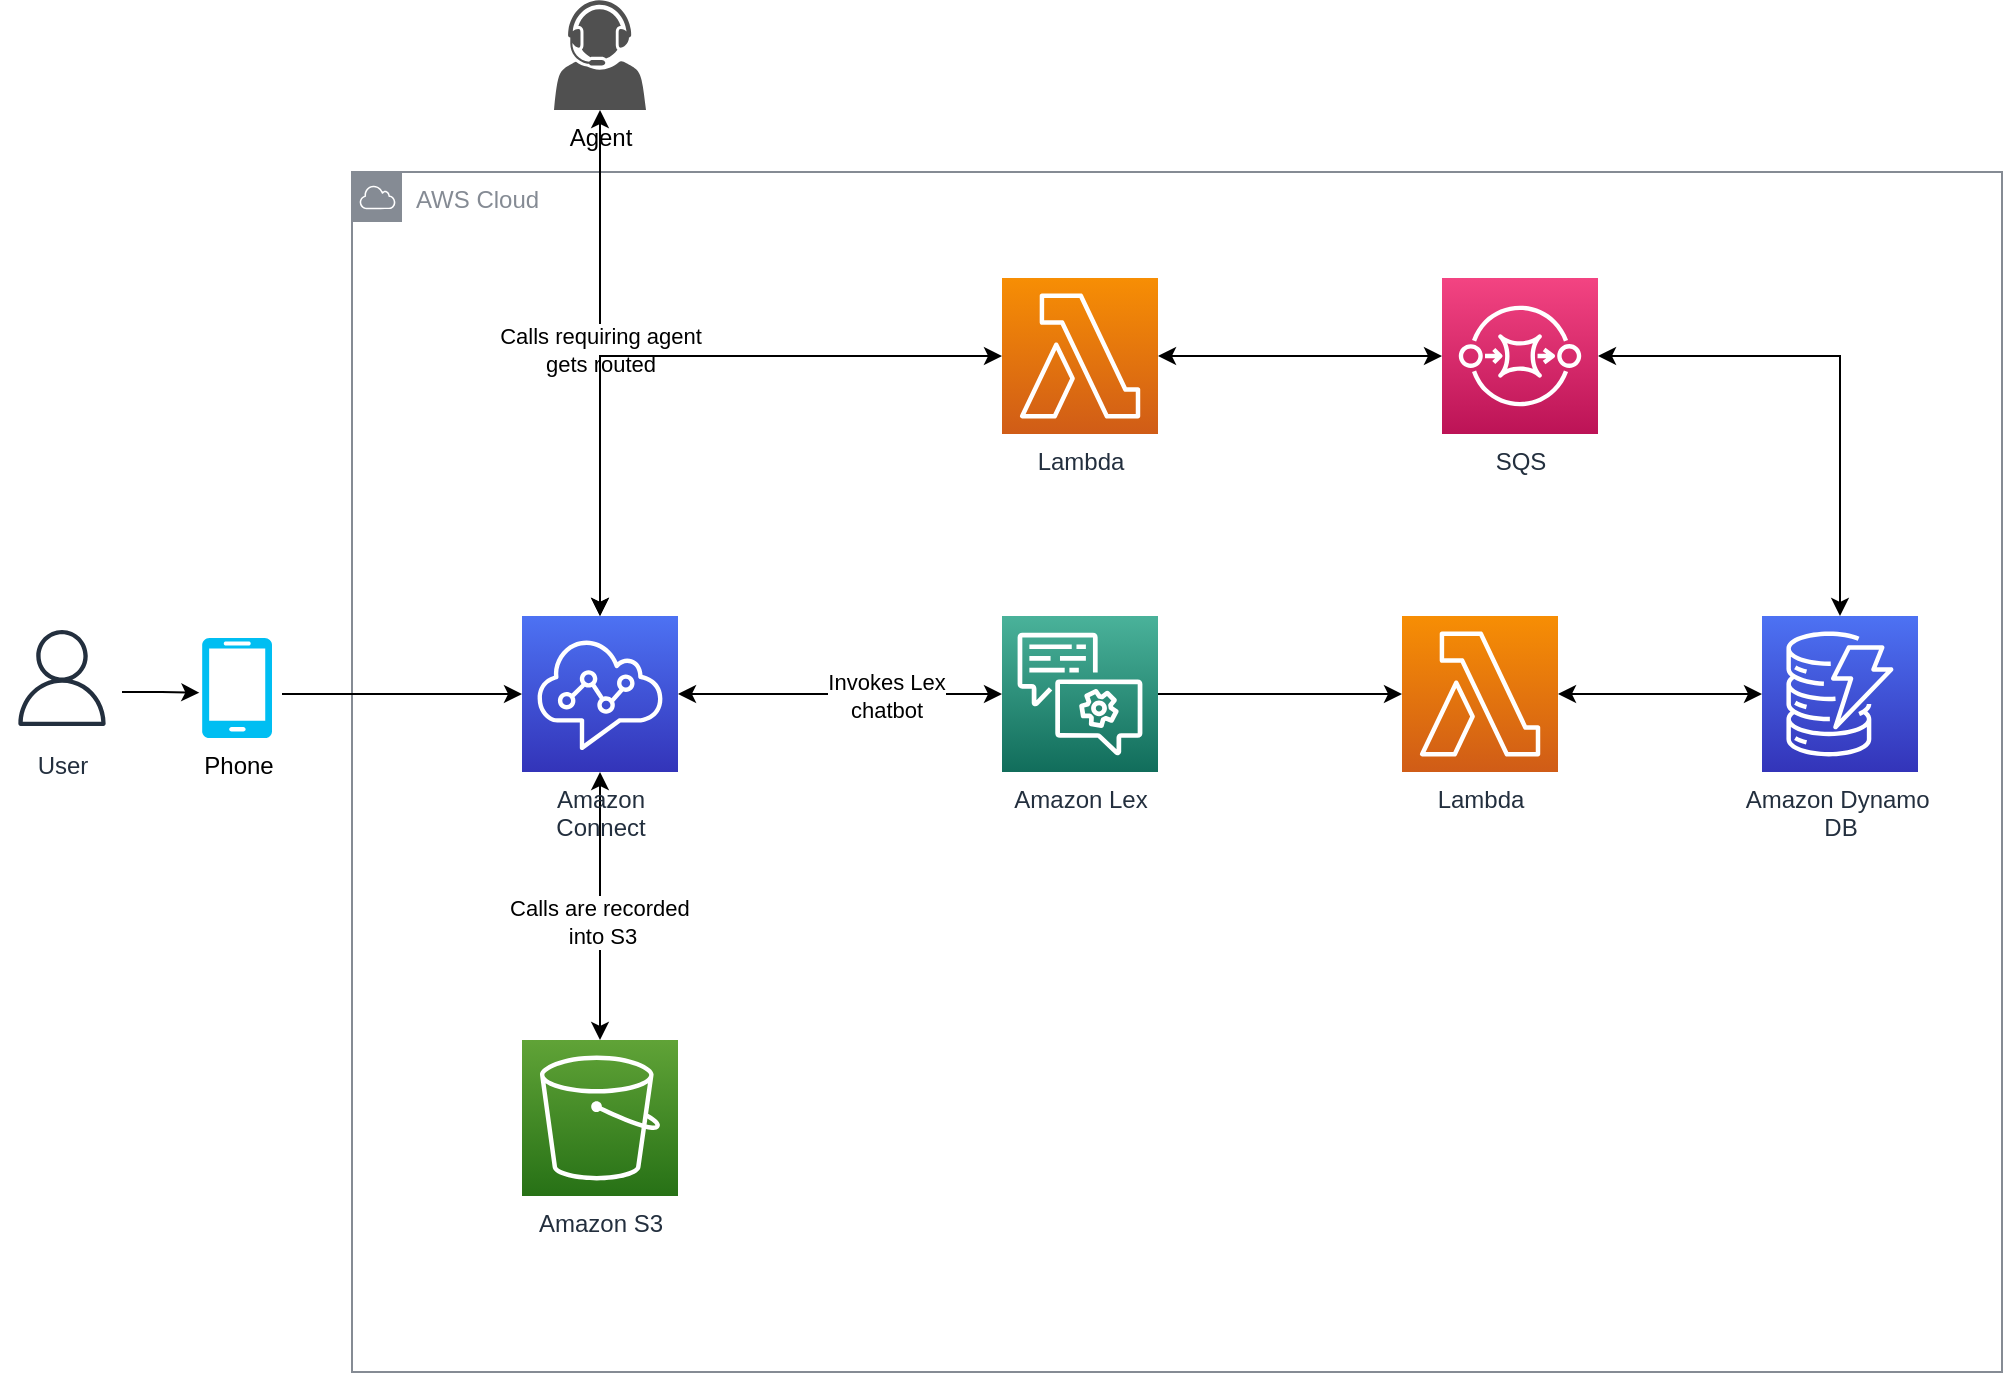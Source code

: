 <mxfile version="13.5.3" type="github">
  <diagram id="v1e2pg8IzNtGAzsSoaOG" name="Page-1">
    <mxGraphModel dx="1275" dy="1002" grid="1" gridSize="10" guides="1" tooltips="1" connect="1" arrows="1" fold="1" page="1" pageScale="1" pageWidth="1169" pageHeight="827" math="0" shadow="0">
      <root>
        <mxCell id="0" />
        <mxCell id="1" parent="0" />
        <mxCell id="oPf_UwXsWGQcEeh8l3xa-1" value="AWS Cloud" style="outlineConnect=0;gradientColor=none;html=1;whiteSpace=wrap;fontSize=12;fontStyle=0;shape=mxgraph.aws4.group;grIcon=mxgraph.aws4.group_aws_cloud;strokeColor=#858B94;fillColor=none;verticalAlign=top;align=left;spacingLeft=30;fontColor=#858B94;dashed=0;" parent="1" vertex="1">
          <mxGeometry x="235" y="157" width="825" height="600" as="geometry" />
        </mxCell>
        <mxCell id="oPf_UwXsWGQcEeh8l3xa-19" style="edgeStyle=orthogonalEdgeStyle;rounded=0;orthogonalLoop=1;jettySize=auto;html=1;startArrow=classic;startFill=1;" parent="1" source="oPf_UwXsWGQcEeh8l3xa-2" target="oPf_UwXsWGQcEeh8l3xa-16" edge="1">
          <mxGeometry relative="1" as="geometry" />
        </mxCell>
        <mxCell id="oPf_UwXsWGQcEeh8l3xa-21" value="Calls requiring agent&lt;br&gt;gets routed" style="edgeLabel;html=1;align=center;verticalAlign=middle;resizable=0;points=[];" parent="oPf_UwXsWGQcEeh8l3xa-19" vertex="1" connectable="0">
          <mxGeometry x="0.051" relative="1" as="geometry">
            <mxPoint as="offset" />
          </mxGeometry>
        </mxCell>
        <mxCell id="oPf_UwXsWGQcEeh8l3xa-20" style="edgeStyle=orthogonalEdgeStyle;rounded=0;orthogonalLoop=1;jettySize=auto;html=1;startArrow=classic;startFill=1;" parent="1" source="oPf_UwXsWGQcEeh8l3xa-2" target="oPf_UwXsWGQcEeh8l3xa-15" edge="1">
          <mxGeometry relative="1" as="geometry" />
        </mxCell>
        <mxCell id="oPf_UwXsWGQcEeh8l3xa-22" value="Calls are recorded&amp;nbsp;&lt;br&gt;into S3" style="edgeLabel;html=1;align=center;verticalAlign=middle;resizable=0;points=[];" parent="oPf_UwXsWGQcEeh8l3xa-20" vertex="1" connectable="0">
          <mxGeometry x="0.115" y="1" relative="1" as="geometry">
            <mxPoint as="offset" />
          </mxGeometry>
        </mxCell>
        <mxCell id="oPf_UwXsWGQcEeh8l3xa-24" style="edgeStyle=orthogonalEdgeStyle;rounded=0;orthogonalLoop=1;jettySize=auto;html=1;startArrow=classic;startFill=1;" parent="1" source="oPf_UwXsWGQcEeh8l3xa-2" target="oPf_UwXsWGQcEeh8l3xa-8" edge="1">
          <mxGeometry relative="1" as="geometry" />
        </mxCell>
        <mxCell id="oPf_UwXsWGQcEeh8l3xa-30" value="Invokes Lex &lt;br&gt;chatbot" style="edgeLabel;html=1;align=center;verticalAlign=middle;resizable=0;points=[];" parent="oPf_UwXsWGQcEeh8l3xa-24" vertex="1" connectable="0">
          <mxGeometry x="0.279" y="-1" relative="1" as="geometry">
            <mxPoint as="offset" />
          </mxGeometry>
        </mxCell>
        <mxCell id="oPf_UwXsWGQcEeh8l3xa-2" value="Amazon&lt;br&gt;Connect" style="outlineConnect=0;fontColor=#232F3E;gradientColor=#4D72F3;gradientDirection=north;fillColor=#3334B9;strokeColor=#ffffff;dashed=0;verticalLabelPosition=bottom;verticalAlign=top;align=center;html=1;fontSize=12;fontStyle=0;aspect=fixed;shape=mxgraph.aws4.resourceIcon;resIcon=mxgraph.aws4.connect;" parent="1" vertex="1">
          <mxGeometry x="320" y="379" width="78" height="78" as="geometry" />
        </mxCell>
        <mxCell id="oPf_UwXsWGQcEeh8l3xa-4" value="" style="edgeStyle=orthogonalEdgeStyle;rounded=0;orthogonalLoop=1;jettySize=auto;html=1;" parent="1" target="oPf_UwXsWGQcEeh8l3xa-2" edge="1">
          <mxGeometry relative="1" as="geometry">
            <mxPoint x="200" y="418" as="sourcePoint" />
            <Array as="points">
              <mxPoint x="200" y="418" />
            </Array>
          </mxGeometry>
        </mxCell>
        <mxCell id="oPf_UwXsWGQcEeh8l3xa-7" value="" style="edgeStyle=orthogonalEdgeStyle;rounded=0;orthogonalLoop=1;jettySize=auto;html=1;entryX=-0.038;entryY=0.547;entryDx=0;entryDy=0;entryPerimeter=0;" parent="1" target="oPf_UwXsWGQcEeh8l3xa-6" edge="1">
          <mxGeometry relative="1" as="geometry">
            <mxPoint x="120" y="417" as="sourcePoint" />
            <mxPoint x="150" y="417" as="targetPoint" />
            <Array as="points">
              <mxPoint x="140" y="417" />
            </Array>
          </mxGeometry>
        </mxCell>
        <mxCell id="oPf_UwXsWGQcEeh8l3xa-3" value="User" style="outlineConnect=0;fontColor=#232F3E;gradientColor=none;strokeColor=#232F3E;fillColor=#ffffff;dashed=0;verticalLabelPosition=bottom;verticalAlign=top;align=center;html=1;fontSize=12;fontStyle=0;aspect=fixed;shape=mxgraph.aws4.resourceIcon;resIcon=mxgraph.aws4.user;" parent="1" vertex="1">
          <mxGeometry x="60" y="380" width="60" height="60" as="geometry" />
        </mxCell>
        <mxCell id="oPf_UwXsWGQcEeh8l3xa-6" value="Phone" style="verticalLabelPosition=bottom;html=1;verticalAlign=top;align=center;strokeColor=none;fillColor=#00BEF2;shape=mxgraph.azure.mobile;pointerEvents=1;" parent="1" vertex="1">
          <mxGeometry x="160" y="390" width="35" height="50" as="geometry" />
        </mxCell>
        <mxCell id="kgRh4x4kqIAzJzRk-_Ba-1" style="edgeStyle=orthogonalEdgeStyle;rounded=0;orthogonalLoop=1;jettySize=auto;html=1;" parent="1" source="oPf_UwXsWGQcEeh8l3xa-8" target="oPf_UwXsWGQcEeh8l3xa-14" edge="1">
          <mxGeometry relative="1" as="geometry" />
        </mxCell>
        <mxCell id="oPf_UwXsWGQcEeh8l3xa-8" value="Amazon Lex" style="outlineConnect=0;fontColor=#232F3E;gradientColor=#4AB29A;gradientDirection=north;fillColor=#116D5B;strokeColor=#ffffff;dashed=0;verticalLabelPosition=bottom;verticalAlign=top;align=center;html=1;fontSize=12;fontStyle=0;aspect=fixed;shape=mxgraph.aws4.resourceIcon;resIcon=mxgraph.aws4.lex;" parent="1" vertex="1">
          <mxGeometry x="560" y="379" width="78" height="78" as="geometry" />
        </mxCell>
        <mxCell id="oPf_UwXsWGQcEeh8l3xa-10" value="Amazon Dynamo&amp;nbsp;&lt;br&gt;DB" style="outlineConnect=0;fontColor=#232F3E;gradientColor=#4D72F3;gradientDirection=north;fillColor=#3334B9;strokeColor=#ffffff;dashed=0;verticalLabelPosition=bottom;verticalAlign=top;align=center;html=1;fontSize=12;fontStyle=0;aspect=fixed;shape=mxgraph.aws4.resourceIcon;resIcon=mxgraph.aws4.dynamodb;" parent="1" vertex="1">
          <mxGeometry x="940" y="379" width="78" height="78" as="geometry" />
        </mxCell>
        <mxCell id="oPf_UwXsWGQcEeh8l3xa-26" style="edgeStyle=orthogonalEdgeStyle;rounded=0;orthogonalLoop=1;jettySize=auto;html=1;startArrow=classic;startFill=1;" parent="1" source="oPf_UwXsWGQcEeh8l3xa-14" target="oPf_UwXsWGQcEeh8l3xa-10" edge="1">
          <mxGeometry relative="1" as="geometry" />
        </mxCell>
        <mxCell id="oPf_UwXsWGQcEeh8l3xa-14" value="Lambda" style="outlineConnect=0;fontColor=#232F3E;gradientColor=#F78E04;gradientDirection=north;fillColor=#D05C17;strokeColor=#ffffff;dashed=0;verticalLabelPosition=bottom;verticalAlign=top;align=center;html=1;fontSize=12;fontStyle=0;aspect=fixed;shape=mxgraph.aws4.resourceIcon;resIcon=mxgraph.aws4.lambda;" parent="1" vertex="1">
          <mxGeometry x="760" y="379" width="78" height="78" as="geometry" />
        </mxCell>
        <mxCell id="oPf_UwXsWGQcEeh8l3xa-15" value="Amazon S3" style="outlineConnect=0;fontColor=#232F3E;gradientColor=#60A337;gradientDirection=north;fillColor=#277116;strokeColor=#ffffff;dashed=0;verticalLabelPosition=bottom;verticalAlign=top;align=center;html=1;fontSize=12;fontStyle=0;aspect=fixed;shape=mxgraph.aws4.resourceIcon;resIcon=mxgraph.aws4.s3;" parent="1" vertex="1">
          <mxGeometry x="320" y="591" width="78" height="78" as="geometry" />
        </mxCell>
        <mxCell id="oPf_UwXsWGQcEeh8l3xa-16" value="Agent" style="pointerEvents=1;shadow=0;dashed=0;html=1;strokeColor=none;fillColor=#505050;labelPosition=center;verticalLabelPosition=bottom;verticalAlign=top;outlineConnect=0;align=center;shape=mxgraph.office.users.call_center_agent;" parent="1" vertex="1">
          <mxGeometry x="336" y="71" width="46" height="55" as="geometry" />
        </mxCell>
        <mxCell id="Gx2xFuwnagJ-mLQaUhFi-2" style="rounded=0;orthogonalLoop=1;jettySize=auto;html=1;startArrow=classic;startFill=1;edgeStyle=orthogonalEdgeStyle;" edge="1" parent="1" source="Gx2xFuwnagJ-mLQaUhFi-1" target="oPf_UwXsWGQcEeh8l3xa-2">
          <mxGeometry relative="1" as="geometry">
            <mxPoint x="360" y="370" as="targetPoint" />
          </mxGeometry>
        </mxCell>
        <mxCell id="Gx2xFuwnagJ-mLQaUhFi-3" style="edgeStyle=orthogonalEdgeStyle;rounded=0;orthogonalLoop=1;jettySize=auto;html=1;startArrow=classic;startFill=1;" edge="1" parent="1" source="Gx2xFuwnagJ-mLQaUhFi-4" target="oPf_UwXsWGQcEeh8l3xa-10">
          <mxGeometry relative="1" as="geometry" />
        </mxCell>
        <mxCell id="Gx2xFuwnagJ-mLQaUhFi-5" style="edgeStyle=orthogonalEdgeStyle;rounded=0;orthogonalLoop=1;jettySize=auto;html=1;startArrow=classic;startFill=1;" edge="1" parent="1" source="Gx2xFuwnagJ-mLQaUhFi-1" target="Gx2xFuwnagJ-mLQaUhFi-4">
          <mxGeometry relative="1" as="geometry" />
        </mxCell>
        <mxCell id="Gx2xFuwnagJ-mLQaUhFi-1" value="Lambda" style="outlineConnect=0;fontColor=#232F3E;gradientColor=#F78E04;gradientDirection=north;fillColor=#D05C17;strokeColor=#ffffff;dashed=0;verticalLabelPosition=bottom;verticalAlign=top;align=center;html=1;fontSize=12;fontStyle=0;aspect=fixed;shape=mxgraph.aws4.resourceIcon;resIcon=mxgraph.aws4.lambda;" vertex="1" parent="1">
          <mxGeometry x="560" y="210" width="78" height="78" as="geometry" />
        </mxCell>
        <mxCell id="Gx2xFuwnagJ-mLQaUhFi-4" value="SQS&lt;br&gt;" style="outlineConnect=0;fontColor=#232F3E;gradientColor=#F34482;gradientDirection=north;fillColor=#BC1356;strokeColor=#ffffff;dashed=0;verticalLabelPosition=bottom;verticalAlign=top;align=center;html=1;fontSize=12;fontStyle=0;aspect=fixed;shape=mxgraph.aws4.resourceIcon;resIcon=mxgraph.aws4.sqs;" vertex="1" parent="1">
          <mxGeometry x="780" y="210" width="78" height="78" as="geometry" />
        </mxCell>
      </root>
    </mxGraphModel>
  </diagram>
</mxfile>
